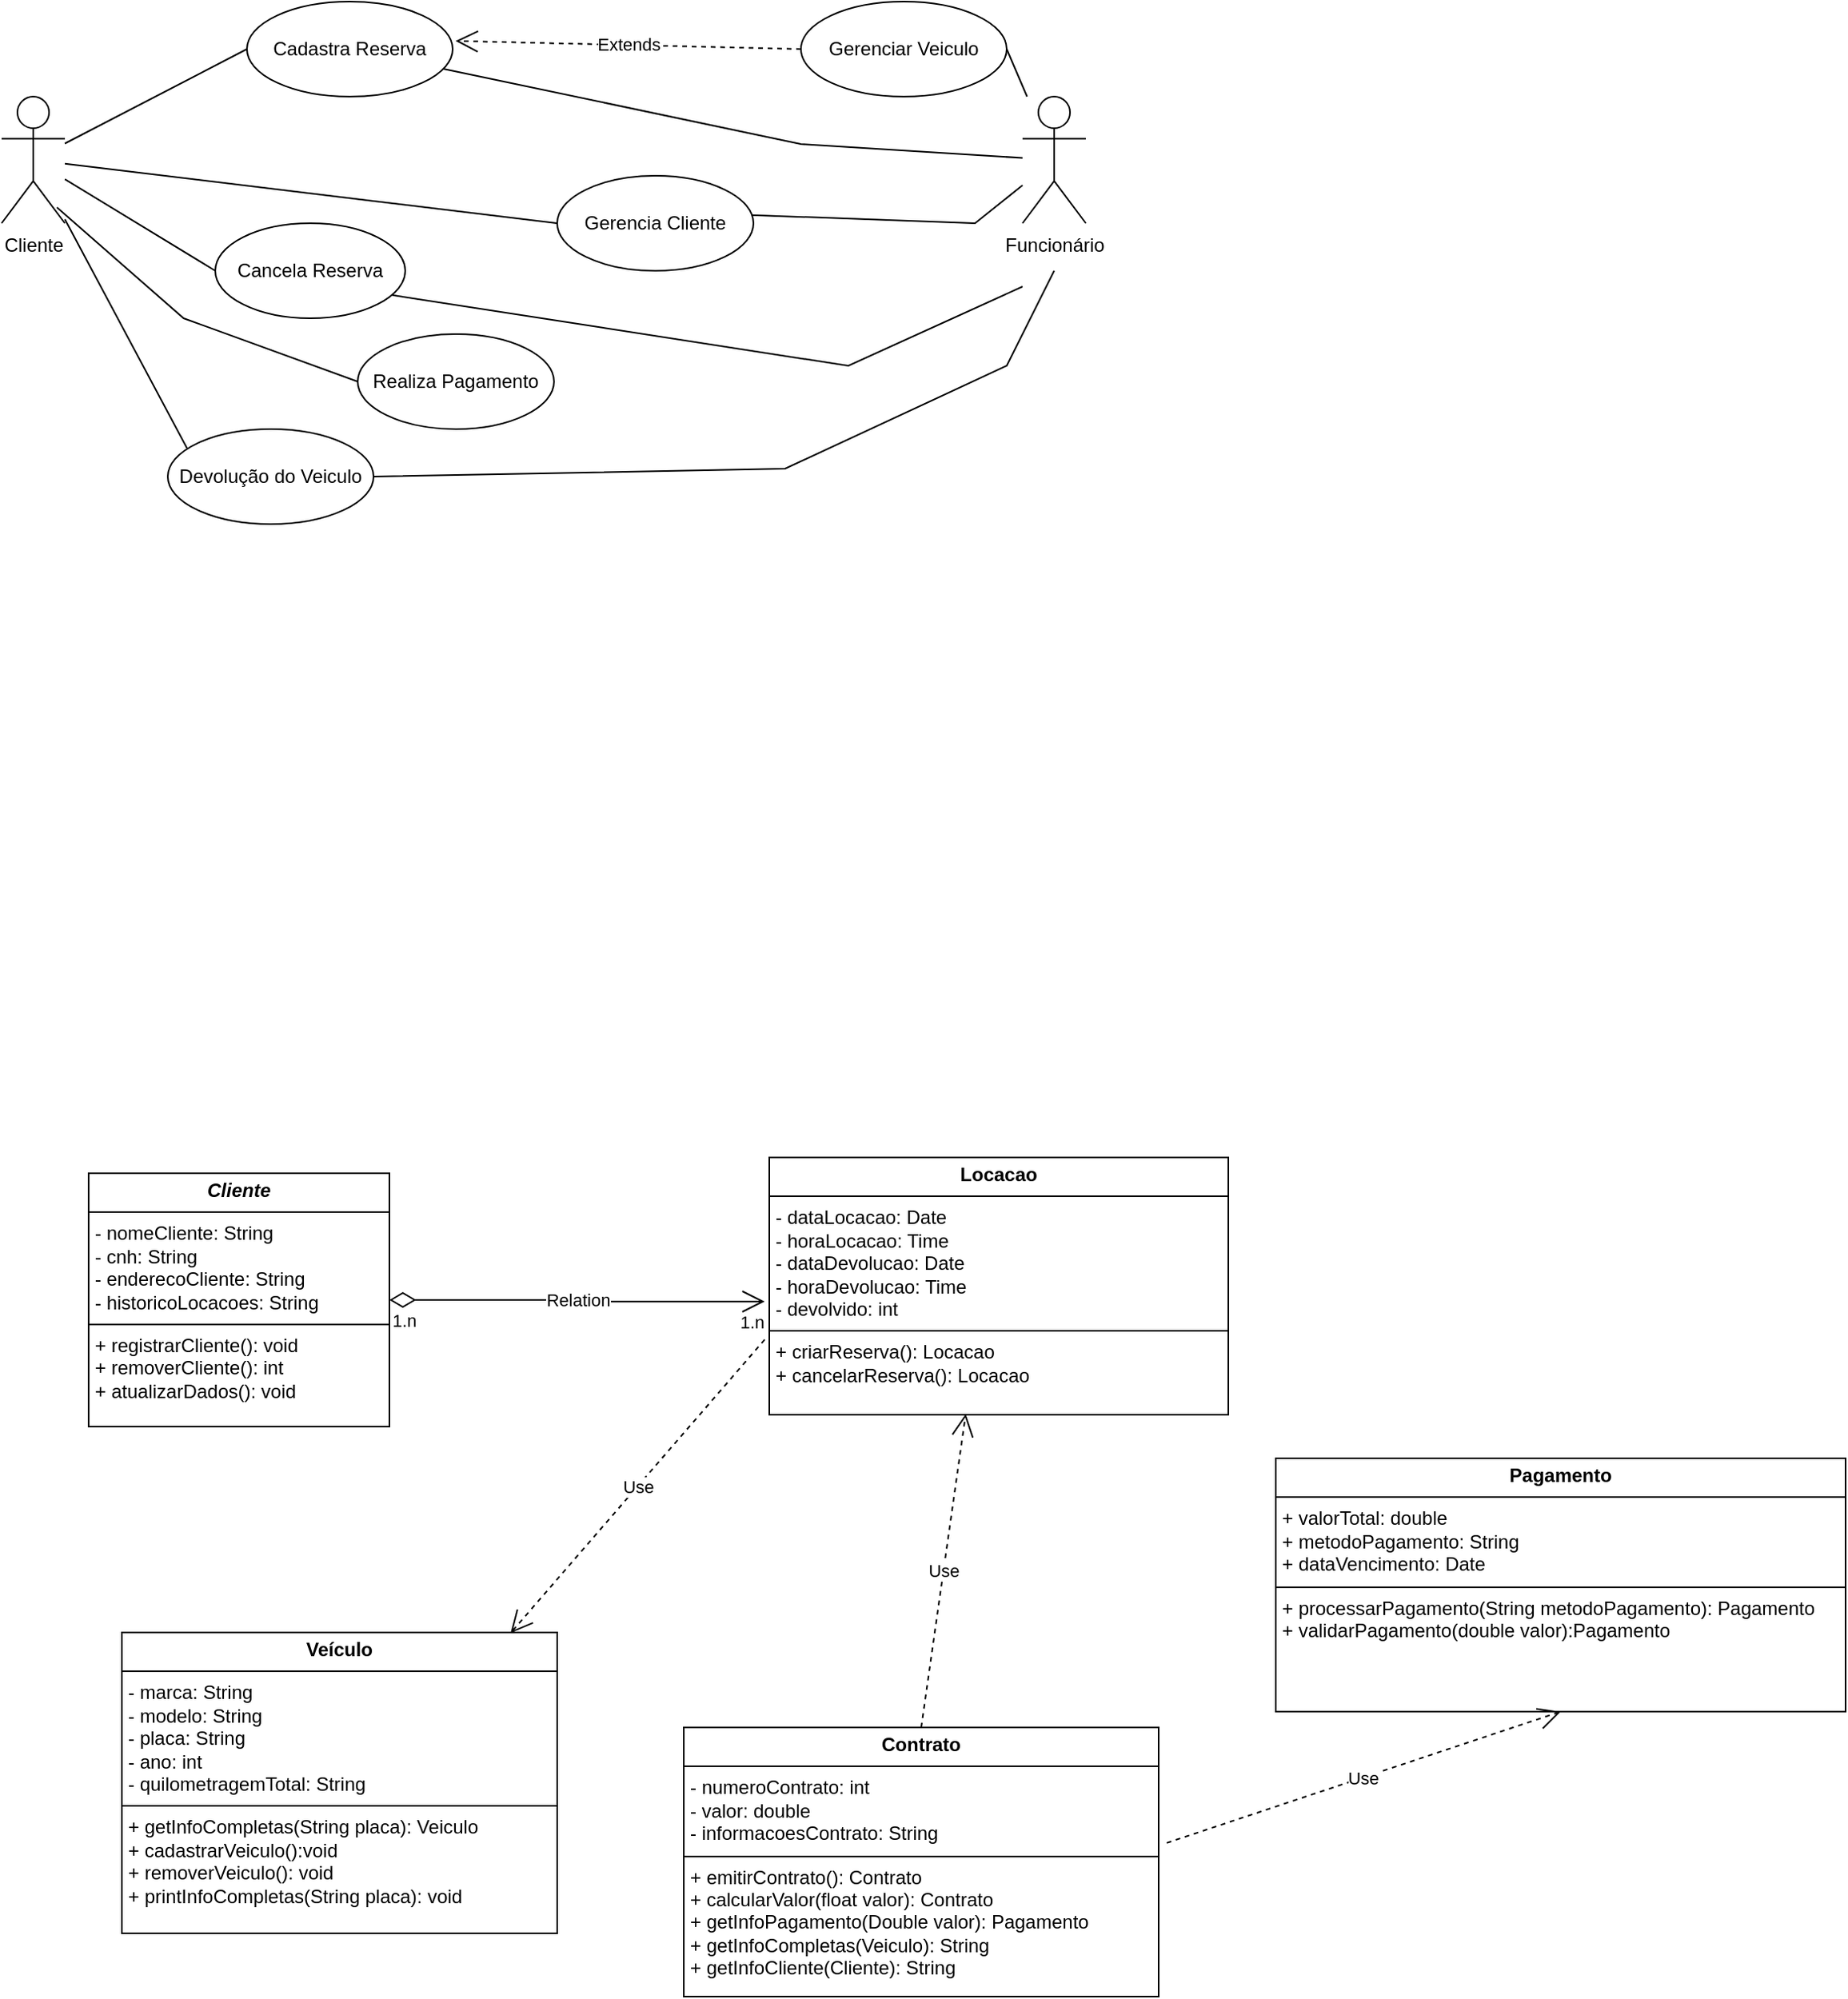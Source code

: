 <mxfile version="24.7.16">
  <diagram name="Página-1" id="rYgnaUHdhikNPELsnleP">
    <mxGraphModel dx="864" dy="468" grid="1" gridSize="10" guides="1" tooltips="1" connect="1" arrows="1" fold="1" page="1" pageScale="1" pageWidth="827" pageHeight="1169" math="0" shadow="0">
      <root>
        <mxCell id="0" />
        <mxCell id="1" parent="0" />
        <mxCell id="eHQkZHeoufNVQKF7edm0-1" value="Cliente" style="shape=umlActor;verticalLabelPosition=bottom;verticalAlign=top;html=1;outlineConnect=0;" parent="1" vertex="1">
          <mxGeometry x="85" y="80" width="40" height="80" as="geometry" />
        </mxCell>
        <mxCell id="eHQkZHeoufNVQKF7edm0-2" value="Funcionário" style="shape=umlActor;verticalLabelPosition=bottom;verticalAlign=top;html=1;outlineConnect=0;" parent="1" vertex="1">
          <mxGeometry x="730" y="80" width="40" height="80" as="geometry" />
        </mxCell>
        <mxCell id="eHQkZHeoufNVQKF7edm0-5" value="" style="endArrow=none;html=1;rounded=0;entryX=0;entryY=0.5;entryDx=0;entryDy=0;" parent="1" source="eHQkZHeoufNVQKF7edm0-1" target="SL3gzFFxVWBPtPS15DnR-10" edge="1">
          <mxGeometry width="50" height="50" relative="1" as="geometry">
            <mxPoint x="150" y="160" as="sourcePoint" />
            <mxPoint x="220" y="65" as="targetPoint" />
          </mxGeometry>
        </mxCell>
        <mxCell id="eHQkZHeoufNVQKF7edm0-7" value="" style="endArrow=none;html=1;rounded=0;entryX=0;entryY=0.5;entryDx=0;entryDy=0;" parent="1" source="eHQkZHeoufNVQKF7edm0-1" target="SL3gzFFxVWBPtPS15DnR-11" edge="1">
          <mxGeometry width="50" height="50" relative="1" as="geometry">
            <mxPoint x="150" y="170" as="sourcePoint" />
            <mxPoint x="220" y="145" as="targetPoint" />
          </mxGeometry>
        </mxCell>
        <mxCell id="eHQkZHeoufNVQKF7edm0-11" value="" style="endArrow=none;html=1;rounded=0;entryX=1;entryY=0.5;entryDx=0;entryDy=0;" parent="1" source="eHQkZHeoufNVQKF7edm0-2" target="SL3gzFFxVWBPtPS15DnR-4" edge="1">
          <mxGeometry width="50" height="50" relative="1" as="geometry">
            <mxPoint x="555" y="100" as="sourcePoint" />
            <mxPoint x="735" y="92" as="targetPoint" />
          </mxGeometry>
        </mxCell>
        <mxCell id="eHQkZHeoufNVQKF7edm0-12" value="" style="endArrow=none;html=1;rounded=0;entryX=0.993;entryY=0.414;entryDx=0;entryDy=0;entryPerimeter=0;" parent="1" source="eHQkZHeoufNVQKF7edm0-2" target="SL3gzFFxVWBPtPS15DnR-5" edge="1">
          <mxGeometry width="50" height="50" relative="1" as="geometry">
            <mxPoint x="540" y="140" as="sourcePoint" />
            <mxPoint x="724.99" y="147.01" as="targetPoint" />
            <Array as="points">
              <mxPoint x="700" y="160" />
            </Array>
          </mxGeometry>
        </mxCell>
        <mxCell id="eHQkZHeoufNVQKF7edm0-13" value="" style="endArrow=none;html=1;rounded=0;entryX=1;entryY=0.5;entryDx=0;entryDy=0;" parent="1" target="SL3gzFFxVWBPtPS15DnR-6" edge="1">
          <mxGeometry width="50" height="50" relative="1" as="geometry">
            <mxPoint x="750" y="190" as="sourcePoint" />
            <mxPoint x="731.04" y="228.97" as="targetPoint" />
            <Array as="points">
              <mxPoint x="720" y="250" />
              <mxPoint x="580" y="315" />
            </Array>
          </mxGeometry>
        </mxCell>
        <mxCell id="eHQkZHeoufNVQKF7edm0-19" value="&lt;p style=&quot;margin:0px;margin-top:4px;text-align:center;&quot;&gt;&lt;i&gt;&lt;b&gt;Cliente&lt;/b&gt;&lt;/i&gt;&lt;/p&gt;&lt;hr size=&quot;1&quot; style=&quot;border-style:solid;&quot;&gt;&lt;p style=&quot;margin:0px;margin-left:4px;&quot;&gt;- nomeCliente: String&lt;br&gt;- cnh: String&lt;/p&gt;&lt;p style=&quot;margin:0px;margin-left:4px;&quot;&gt;- enderecoCliente: String&lt;/p&gt;&lt;p style=&quot;margin:0px;margin-left:4px;&quot;&gt;- historicoLocacoes: String&lt;/p&gt;&lt;hr size=&quot;1&quot; style=&quot;border-style:solid;&quot;&gt;&lt;p style=&quot;margin:0px;margin-left:4px;&quot;&gt;+ registrarCliente(): void&lt;/p&gt;&lt;p style=&quot;margin:0px;margin-left:4px;&quot;&gt;+ removerCliente(): int&lt;br&gt;+ atualizarDados(): void&lt;/p&gt;" style="verticalAlign=top;align=left;overflow=fill;html=1;whiteSpace=wrap;" parent="1" vertex="1">
          <mxGeometry x="140" y="760" width="190" height="160" as="geometry" />
        </mxCell>
        <mxCell id="eHQkZHeoufNVQKF7edm0-20" value="&lt;p style=&quot;margin:0px;margin-top:4px;text-align:center;&quot;&gt;&lt;b&gt;Veículo&lt;/b&gt;&lt;/p&gt;&lt;hr size=&quot;1&quot; style=&quot;border-style:solid;&quot;&gt;&lt;p style=&quot;margin:0px;margin-left:4px;&quot;&gt;- marca: String&lt;/p&gt;&lt;p style=&quot;margin:0px;margin-left:4px;&quot;&gt;- modelo: String&lt;/p&gt;&lt;p style=&quot;margin:0px;margin-left:4px;&quot;&gt;- placa: String&lt;/p&gt;&lt;p style=&quot;margin:0px;margin-left:4px;&quot;&gt;- ano: int&lt;/p&gt;&lt;p style=&quot;margin:0px;margin-left:4px;&quot;&gt;- quilometragemTotal: String&lt;/p&gt;&lt;hr size=&quot;1&quot; style=&quot;border-style:solid;&quot;&gt;&lt;p style=&quot;margin:0px;margin-left:4px;&quot;&gt;+ getInfoCompletas(String placa): Veiculo&lt;/p&gt;&lt;p style=&quot;margin:0px;margin-left:4px;&quot;&gt;+ cadastrarVeiculo():void&lt;/p&gt;&lt;p style=&quot;margin:0px;margin-left:4px;&quot;&gt;+ removerVeiculo(): void&lt;/p&gt;&lt;p style=&quot;margin:0px;margin-left:4px;&quot;&gt;+ printInfoCompletas(String placa): void&lt;/p&gt;" style="verticalAlign=top;align=left;overflow=fill;html=1;whiteSpace=wrap;" parent="1" vertex="1">
          <mxGeometry x="161" y="1050" width="275" height="190" as="geometry" />
        </mxCell>
        <mxCell id="eHQkZHeoufNVQKF7edm0-21" value="&lt;p style=&quot;margin:0px;margin-top:4px;text-align:center;&quot;&gt;&lt;b&gt;Locacao&lt;/b&gt;&lt;/p&gt;&lt;hr size=&quot;1&quot; style=&quot;border-style:solid;&quot;&gt;&lt;p style=&quot;margin:0px;margin-left:4px;&quot;&gt;&lt;span style=&quot;background-color: initial;&quot;&gt;- dataLocacao: Date&lt;/span&gt;&lt;br&gt;&lt;/p&gt;&lt;p style=&quot;margin:0px;margin-left:4px;&quot;&gt;- horaLocacao: Time&lt;/p&gt;&lt;p style=&quot;margin:0px;margin-left:4px;&quot;&gt;- dataDevolucao: Date&lt;/p&gt;&lt;p style=&quot;margin:0px;margin-left:4px;&quot;&gt;- horaDevolucao: Time&lt;/p&gt;&lt;p style=&quot;margin:0px;margin-left:4px;&quot;&gt;- devolvido: int&lt;/p&gt;&lt;hr size=&quot;1&quot; style=&quot;border-style:solid;&quot;&gt;&lt;p style=&quot;margin:0px;margin-left:4px;&quot;&gt;+ criarReserva(): Locacao&lt;/p&gt;&lt;p style=&quot;margin:0px;margin-left:4px;&quot;&gt;+ cancelarReserva(): Locacao&lt;/p&gt;&lt;p style=&quot;margin:0px;margin-left:4px;&quot;&gt;&lt;br&gt;&lt;/p&gt;" style="verticalAlign=top;align=left;overflow=fill;html=1;whiteSpace=wrap;" parent="1" vertex="1">
          <mxGeometry x="570" y="750" width="290" height="162.5" as="geometry" />
        </mxCell>
        <mxCell id="eHQkZHeoufNVQKF7edm0-22" value="&lt;p style=&quot;margin:0px;margin-top:4px;text-align:center;&quot;&gt;&lt;b&gt;Contrato&lt;/b&gt;&lt;/p&gt;&lt;hr size=&quot;1&quot; style=&quot;border-style:solid;&quot;&gt;&lt;p style=&quot;margin:0px;margin-left:4px;&quot;&gt;- numeroContrato: int&lt;/p&gt;&lt;p style=&quot;margin:0px;margin-left:4px;&quot;&gt;- valor: double&lt;/p&gt;&lt;p style=&quot;margin:0px;margin-left:4px;&quot;&gt;- informacoesContrato: String&lt;/p&gt;&lt;hr size=&quot;1&quot; style=&quot;border-style:solid;&quot;&gt;&lt;p style=&quot;margin:0px;margin-left:4px;&quot;&gt;+ emitirContrato(): Contrato&lt;/p&gt;&lt;p style=&quot;margin:0px;margin-left:4px;&quot;&gt;+ calcularValor(float valor): Contrato&lt;/p&gt;&lt;p style=&quot;margin:0px;margin-left:4px;&quot;&gt;+ getInfoPagamento(Double valor): Pagamento&lt;/p&gt;&lt;p style=&quot;margin: 0px 0px 0px 4px;&quot;&gt;+ getInfoCompletas(Veiculo): String&lt;/p&gt;&lt;p style=&quot;margin: 0px 0px 0px 4px;&quot;&gt;+ getInfoCliente(Cliente): String&lt;/p&gt;" style="verticalAlign=top;align=left;overflow=fill;html=1;whiteSpace=wrap;" parent="1" vertex="1">
          <mxGeometry x="516" y="1110" width="300" height="170" as="geometry" />
        </mxCell>
        <mxCell id="eHQkZHeoufNVQKF7edm0-23" value="&lt;p style=&quot;margin:0px;margin-top:4px;text-align:center;&quot;&gt;&lt;b&gt;Pagamento&lt;/b&gt;&lt;/p&gt;&lt;hr size=&quot;1&quot; style=&quot;border-style:solid;&quot;&gt;&lt;p style=&quot;margin:0px;margin-left:4px;&quot;&gt;+ valorTotal: double&lt;/p&gt;&lt;p style=&quot;margin:0px;margin-left:4px;&quot;&gt;+ metodoPagamento: String&lt;/p&gt;&lt;p style=&quot;margin:0px;margin-left:4px;&quot;&gt;+ dataVencimento: Date&lt;/p&gt;&lt;hr size=&quot;1&quot; style=&quot;border-style:solid;&quot;&gt;&lt;p style=&quot;margin:0px;margin-left:4px;&quot;&gt;+ processarPagamento(String metodoPagamento): Pagamento&lt;/p&gt;&lt;p style=&quot;margin:0px;margin-left:4px;&quot;&gt;+ validarPagamento(double valor):Pagamento&lt;/p&gt;" style="verticalAlign=top;align=left;overflow=fill;html=1;whiteSpace=wrap;" parent="1" vertex="1">
          <mxGeometry x="890" y="940" width="360" height="160" as="geometry" />
        </mxCell>
        <mxCell id="eHQkZHeoufNVQKF7edm0-24" value="Use" style="endArrow=open;endSize=12;dashed=1;html=1;rounded=0;entryX=0.428;entryY=0.997;entryDx=0;entryDy=0;exitX=0.5;exitY=0;exitDx=0;exitDy=0;entryPerimeter=0;" parent="1" source="eHQkZHeoufNVQKF7edm0-22" target="eHQkZHeoufNVQKF7edm0-21" edge="1">
          <mxGeometry width="160" relative="1" as="geometry">
            <mxPoint x="571" y="1110" as="sourcePoint" />
            <mxPoint x="696" y="922.5" as="targetPoint" />
            <mxPoint as="offset" />
          </mxGeometry>
        </mxCell>
        <mxCell id="eHQkZHeoufNVQKF7edm0-25" value="Use" style="endArrow=open;endSize=12;dashed=1;html=1;rounded=0;exitX=-0.01;exitY=0.708;exitDx=0;exitDy=0;exitPerimeter=0;entryX=0.893;entryY=0.002;entryDx=0;entryDy=0;entryPerimeter=0;" parent="1" source="eHQkZHeoufNVQKF7edm0-21" target="eHQkZHeoufNVQKF7edm0-20" edge="1">
          <mxGeometry width="160" relative="1" as="geometry">
            <mxPoint x="551" y="865.463" as="sourcePoint" />
            <mxPoint x="436" y="990" as="targetPoint" />
          </mxGeometry>
        </mxCell>
        <mxCell id="eHQkZHeoufNVQKF7edm0-26" value="Use" style="endArrow=open;endSize=12;dashed=1;html=1;rounded=0;entryX=0.5;entryY=1;entryDx=0;entryDy=0;exitX=1.017;exitY=0.429;exitDx=0;exitDy=0;exitPerimeter=0;" parent="1" source="eHQkZHeoufNVQKF7edm0-22" target="eHQkZHeoufNVQKF7edm0-23" edge="1">
          <mxGeometry width="160" relative="1" as="geometry">
            <mxPoint x="831" y="1190" as="sourcePoint" />
            <mxPoint x="991" y="1190" as="targetPoint" />
          </mxGeometry>
        </mxCell>
        <mxCell id="eHQkZHeoufNVQKF7edm0-27" value="Relation" style="endArrow=open;html=1;endSize=12;startArrow=diamondThin;startSize=14;startFill=0;edgeStyle=orthogonalEdgeStyle;rounded=0;exitX=1;exitY=0.5;exitDx=0;exitDy=0;entryX=-0.01;entryY=0.56;entryDx=0;entryDy=0;entryPerimeter=0;" parent="1" source="eHQkZHeoufNVQKF7edm0-19" target="eHQkZHeoufNVQKF7edm0-21" edge="1">
          <mxGeometry relative="1" as="geometry">
            <mxPoint x="341" y="869.5" as="sourcePoint" />
            <mxPoint x="551" y="841.25" as="targetPoint" />
          </mxGeometry>
        </mxCell>
        <mxCell id="eHQkZHeoufNVQKF7edm0-28" value="1.n" style="edgeLabel;resizable=0;html=1;align=left;verticalAlign=top;" parent="eHQkZHeoufNVQKF7edm0-27" connectable="0" vertex="1">
          <mxGeometry x="-1" relative="1" as="geometry" />
        </mxCell>
        <mxCell id="eHQkZHeoufNVQKF7edm0-29" value="1.n" style="edgeLabel;resizable=0;html=1;align=right;verticalAlign=top;" parent="eHQkZHeoufNVQKF7edm0-27" connectable="0" vertex="1">
          <mxGeometry x="1" relative="1" as="geometry" />
        </mxCell>
        <mxCell id="SL3gzFFxVWBPtPS15DnR-4" value="Gerenciar Veiculo" style="ellipse;whiteSpace=wrap;html=1;" vertex="1" parent="1">
          <mxGeometry x="590" y="20" width="130" height="60" as="geometry" />
        </mxCell>
        <mxCell id="SL3gzFFxVWBPtPS15DnR-5" value="Gerencia Cliente" style="ellipse;whiteSpace=wrap;html=1;" vertex="1" parent="1">
          <mxGeometry x="436" y="130" width="124" height="60" as="geometry" />
        </mxCell>
        <mxCell id="SL3gzFFxVWBPtPS15DnR-6" value="Devolução do Veiculo" style="ellipse;whiteSpace=wrap;html=1;" vertex="1" parent="1">
          <mxGeometry x="190" y="290" width="130" height="60" as="geometry" />
        </mxCell>
        <mxCell id="SL3gzFFxVWBPtPS15DnR-9" value="" style="endArrow=none;html=1;rounded=0;entryX=0.093;entryY=0.2;entryDx=0;entryDy=0;entryPerimeter=0;" edge="1" parent="1" source="eHQkZHeoufNVQKF7edm0-1" target="SL3gzFFxVWBPtPS15DnR-6">
          <mxGeometry width="50" height="50" relative="1" as="geometry">
            <mxPoint x="140" y="150" as="sourcePoint" />
            <mxPoint x="215" y="171" as="targetPoint" />
          </mxGeometry>
        </mxCell>
        <mxCell id="SL3gzFFxVWBPtPS15DnR-10" value="Cadastra Reserva" style="ellipse;whiteSpace=wrap;html=1;" vertex="1" parent="1">
          <mxGeometry x="240" y="20" width="130" height="60" as="geometry" />
        </mxCell>
        <mxCell id="SL3gzFFxVWBPtPS15DnR-11" value="Cancela Reserva" style="ellipse;whiteSpace=wrap;html=1;" vertex="1" parent="1">
          <mxGeometry x="220" y="160" width="120" height="60" as="geometry" />
        </mxCell>
        <mxCell id="SL3gzFFxVWBPtPS15DnR-15" value="" style="endArrow=none;html=1;rounded=0;" edge="1" parent="1" source="eHQkZHeoufNVQKF7edm0-2" target="SL3gzFFxVWBPtPS15DnR-10">
          <mxGeometry width="50" height="50" relative="1" as="geometry">
            <mxPoint x="520" y="160" as="sourcePoint" />
            <mxPoint x="420" y="106" as="targetPoint" />
            <Array as="points">
              <mxPoint x="590" y="110" />
            </Array>
          </mxGeometry>
        </mxCell>
        <mxCell id="SL3gzFFxVWBPtPS15DnR-16" value="Extends" style="endArrow=open;endSize=12;dashed=1;html=1;rounded=0;entryX=1.014;entryY=0.414;entryDx=0;entryDy=0;entryPerimeter=0;exitX=0;exitY=0.5;exitDx=0;exitDy=0;" edge="1" parent="1" source="SL3gzFFxVWBPtPS15DnR-4" target="SL3gzFFxVWBPtPS15DnR-10">
          <mxGeometry width="160" relative="1" as="geometry">
            <mxPoint x="390" y="200" as="sourcePoint" />
            <mxPoint x="550" y="200" as="targetPoint" />
          </mxGeometry>
        </mxCell>
        <mxCell id="SL3gzFFxVWBPtPS15DnR-17" value="" style="endArrow=none;html=1;rounded=0;exitX=0.932;exitY=0.757;exitDx=0;exitDy=0;exitPerimeter=0;" edge="1" parent="1" source="SL3gzFFxVWBPtPS15DnR-11">
          <mxGeometry width="50" height="50" relative="1" as="geometry">
            <mxPoint x="400" y="160" as="sourcePoint" />
            <mxPoint x="730" y="200" as="targetPoint" />
            <Array as="points">
              <mxPoint x="620" y="250" />
              <mxPoint x="730" y="200" />
            </Array>
          </mxGeometry>
        </mxCell>
        <mxCell id="SL3gzFFxVWBPtPS15DnR-19" value="Realiza Pagamento" style="ellipse;whiteSpace=wrap;html=1;" vertex="1" parent="1">
          <mxGeometry x="310" y="230" width="124" height="60" as="geometry" />
        </mxCell>
        <mxCell id="SL3gzFFxVWBPtPS15DnR-21" value="" style="endArrow=none;html=1;rounded=0;entryX=0;entryY=0.5;entryDx=0;entryDy=0;" edge="1" parent="1" source="eHQkZHeoufNVQKF7edm0-1" target="SL3gzFFxVWBPtPS15DnR-5">
          <mxGeometry width="50" height="50" relative="1" as="geometry">
            <mxPoint x="240" y="91" as="sourcePoint" />
            <mxPoint x="335" y="149" as="targetPoint" />
          </mxGeometry>
        </mxCell>
        <mxCell id="SL3gzFFxVWBPtPS15DnR-22" value="" style="endArrow=none;html=1;rounded=0;entryX=0;entryY=0.5;entryDx=0;entryDy=0;exitX=0.875;exitY=0.875;exitDx=0;exitDy=0;exitPerimeter=0;" edge="1" parent="1" source="eHQkZHeoufNVQKF7edm0-1" target="SL3gzFFxVWBPtPS15DnR-19">
          <mxGeometry width="50" height="50" relative="1" as="geometry">
            <mxPoint x="190" y="210" as="sourcePoint" />
            <mxPoint x="285" y="268" as="targetPoint" />
            <Array as="points">
              <mxPoint x="200" y="220" />
            </Array>
          </mxGeometry>
        </mxCell>
      </root>
    </mxGraphModel>
  </diagram>
</mxfile>
